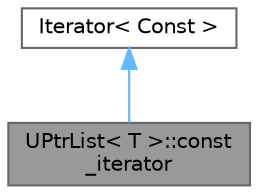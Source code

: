 digraph "UPtrList&lt; T &gt;::const_iterator"
{
 // LATEX_PDF_SIZE
  bgcolor="transparent";
  edge [fontname=Helvetica,fontsize=10,labelfontname=Helvetica,labelfontsize=10];
  node [fontname=Helvetica,fontsize=10,shape=box,height=0.2,width=0.4];
  Node1 [id="Node000001",label="UPtrList\< T \>::const\l_iterator",height=0.2,width=0.4,color="gray40", fillcolor="grey60", style="filled", fontcolor="black",tooltip=" "];
  Node2 -> Node1 [id="edge1_Node000001_Node000002",dir="back",color="steelblue1",style="solid",tooltip=" "];
  Node2 [id="Node000002",label="Iterator\< Const \>",height=0.2,width=0.4,color="gray40", fillcolor="white", style="filled",URL="$classFoam_1_1UPtrList_1_1Iterator.html",tooltip=" "];
}

